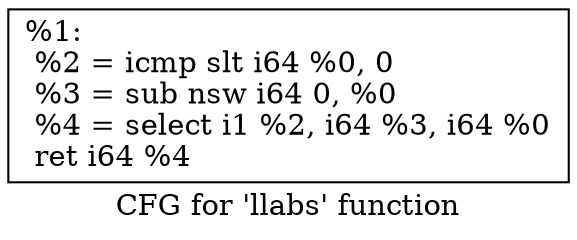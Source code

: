 digraph "CFG for 'llabs' function" {
	label="CFG for 'llabs' function";

	Node0x1cd7210 [shape=record,label="{%1:\l  %2 = icmp slt i64 %0, 0\l  %3 = sub nsw i64 0, %0\l  %4 = select i1 %2, i64 %3, i64 %0\l  ret i64 %4\l}"];
}

